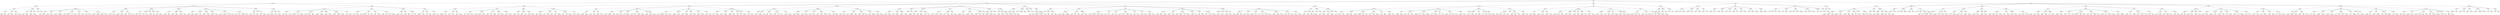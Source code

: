digraph {
zdhvqrl -> { { fpbsu fwpfjjd viqhfi}};
vustse -> { ffnabs qinmi qhafxnl};
idfwjgx -> { buoakk itwbpot};
ztghd -> { bcibchp aaheijb};
fwidkbp -> { mnkwo ehjooz jvccsp cyrrjtx imynb chnkkj agywjrs};
olspit -> { bqtas fhuiyrl};
jfjemon -> { bjhickt uacjhqx};
mcmqliy -> { coopirx ekohgo ioywk};
rsancy -> { aeuub vchuc heacb};
zjwpbzs -> { jysaup pgubexv lckuoqf eeguu};
nswximo -> { ibjvonk sdhtguj dxyifeb};
rymkqd -> { vgqeyx zezowe};
wlujpl -> { sjwhig wymfopy ylfsnz};
twubx -> { goimlra vlimzz xaoncma gfzbp spdhhoe fhmauag cyapi};
yatbsip -> { bkdtinl nzqcq tkmed ysbrui};
tdwtlf -> { epuaii idfwjgx nwikpdm};
emzrj -> { aimav dtscjna};
wgexpa -> { paxzd vgdwm};
vnrmx -> { knzppj gkkgkp ttwfig vcixs};
knltna -> { zbhtee ztzwh};
spwgm -> { mizab cyzkk};
nwikpdm -> { ihwaeuw wwkeej};
jzequar -> { mtcrswx wkcyd};
tttle -> { xlskkfi ayteb};
tojyt -> { dwezv nbngkou wnjtb rarkunn};
azxjd -> { exeub lryzkx nqvxs};
wpxxh -> { wrqtk yosnw vyxfljc};
lxlbt -> { oiosol mpchqe bsorz jbpjt};
lqfyzo -> { tggkm zdbqs};
vqclii -> { dmkbnot omdpc};
lhmnd -> { onnylx khaupo};
ogbsm -> { xpzhy mhsjkm};
ghsjtj -> { hhmwlo faixe};
sjrxs -> { mnijdlk hygfoe};
hdvel -> { upuxd dtstgj};
krxyaak -> { maqgick xbnmvd};
oyczfgb -> { rxcnn ktpte qybmgto};
lybkeg -> { oyczfgb jzequar yrcgsnx ujulj};
agywjrs -> { anpnrdt hgdbaol hcjmsd kzbvrxk};
lwencl -> { ieusgd mthhq fsuzqyz miwoup isrtfc};
bkdtinl -> { ojsjuts euoclfs xbkeua mykrcq jjsvfy aazxafl};
qinmi -> { qshbt ruozmjk};
bfchbs -> { jykbb qnbfk};
upvhfmn -> { fvlfq ivmndi ussmw ccciux};
ucbbun -> { hrqzqqh ccuarv};
kymhbse -> { tznudmk hnlgkv};
nsmoh -> { ceuygh acpfsnb vgubuy apkwi yoeau pdosfg lfpzff};
iphgmyt -> { woolxv ewyzqg};
ujulj -> { cazid npmwcx yeooycn dmeee};
bjrpalu -> { rhodopg tcospq cvrcvgp};
snzfrer -> { bhsbd tgdzl};
vxdkej -> { diomq qokscr};
uzufet -> { fgjjwep uzrnud};
vzuqbye -> { eviqjr cgxsmq egmfbdq};
zmlth -> { zhxhkgf cokzlht};
bdvtvcu -> { tvcod ouamzwh};
ehjooz -> { hgwsl mefxonk};
aylmbfh -> { ddspu thdwfw kxnkbs rziezq jfjemon};
jjyjrtr -> { fjduphn yjvgwdl};
jxhrar -> { barnhza iqovqp};
jvccsp -> { gukuqw hpmbkwb};
ddspu -> { yjmbbu dzbrgb};
qrrey -> { bhvmgw wgexpa xiotwdk};
rbcqgqv -> { imcczga xzurwza};
oqphsw -> { iueejt ekdqf btbxk jdshuob};
ojsjuts -> { njxyw dzasw rpzaqc};
nnldikq -> { upwlxnb vbxmpc dgwcz};
igyiie -> { knirl trbzi auxvur rvhxik};
ffloi -> { kflize icgwppo};
wuxhvnx -> { ikfpktb zcvipz};
yoeau -> { rfwgtb drmyco};
pprhx -> { xitzb zqyua dtpexjq zyradhz};
imihjj -> { yygqky qlkslp};
tljdqy -> { sxllorg yatfpqx zbznuyf kymhbse rfmeug tetmzw};
iphzyj -> { omsroa mxupea};
xiotwdk -> { jlnyr nsqqw};
eyyzy -> { opuaau qolnvo jxhrar};
baewpe -> { svkdyq hitoud zvnxfa emfctr facrq vykqcnj bckuyxm};
aooni -> { xrvbzya gvjrx};
pmsdv -> { pyypotx marzlxh zvepqr};
iwhqlr -> { ztkgsyt ffloi hzgig};
vyxfljc -> { pyrlph wdsiq eysrnaa};
cxvqvjz -> { kfrti nslettz};
tcospq -> { aabrjf dllgpye};
iphncut -> { wslsg qhnaxuy};
algqhtz -> { qeojk sybpano};
uvfyo -> { lxlbt gnjvf nfsuzef spwgm};
ollhxuy -> { vefzbc faecnr geldsqv xneoi cxvqvjz jgkvfa xtwdx};
avycyh -> { hwosyg alqim};
tpphe -> { yatbsip syzlt uttujj};
miwoup -> { gyjpoco apgjv eknui};
kywfqzv -> { lajidkr gyjxkl wfhyr evhsybt};
aiovxpk -> { yoxvx pbtks};
gxjvj -> { yiusa nrczsn};
rgfndsx -> { qkbnq welll bkextqn wnotwt};
ggnsa -> { xhmfmo azdei};
lndaa -> { qvjqfi iyuuh};
kjdoubx -> { eopxpo igyxt};
emfctr -> { qzckx fsaoa bjrpalu mdneq tdwtlf hswrbpz knltna};
srqntb -> { raevpsw qvteg};
cupsjm -> { baiaa pcqyagx};
tadnt -> { ufefj rwxggm rorqy};
ggvbqrp -> { opohwq yrmgc gewgn};
ekdqf -> { ugvqayz ysgsry ogbsm};
torxqh -> { dzwol lepja};
omdlwm -> { ihtnbb hjjkx bomho};
lbwzat -> { iivncbz dmoxr};
sxfilp -> { livlj lgenxz};
rfmeug -> { apygt viwns chtlcwq wekkbw};
kzltfq -> { vnrmx lrihy arqoys nsmoh};
dgnjf -> { yxseri nscbsob};
xaoncma -> { yipzce nrpxx rrfbngi};
kqlsniq -> { qwsxpnc mqmbcl gtbbuvb};
tifgptk -> { ddldgex ggvbqrp focqhgt cncak ksvpnt weuwc};
lhradm -> { vusxa lbwzat ucbbun};
ysbrui -> { iqggu upvhfmn kpqyb wdeuy};
ekvall -> { jxhngrl aplvqql drwfop};
vbhnmr -> { iftfc kunzpa qrrey tljdqy};
wcexum -> { eiklbh vijkx};
cdcye -> { izppmg rxvyqsp};
rziezq -> { taiho pkfhp};
svhbd -> { xcvxle fqzsq jopjvd};
kauphp -> { dyxsmz yzxzo};
nahovfk -> { flefy cfztpc};
cfhuce -> { cecsr josdslh};
apkwi -> { rxragg zsxizw};
ioywk -> { ozyexx eikmns ktjav};
rixnft -> { cpndnx fpxtub};
zoewj -> { ohbuhy ymckwqo};
tkmed -> { tuqmup jwgchxu sjforw zmsosb tqikxkp};
pixjzh -> { fgjwz lsknlg hlcghe txhfuoh hdvel};
weuwc -> { xtwdau muncur};
kpxqlr -> { nbbyqsa ilkqp};
fqzsq -> { tiujei yhubw};
ycxzfkf -> { bgflw chophr};
rhnkdt -> { rsazi ncodn pwizhzr likvlm};
acpfsnb -> { nmlcne vfsttaj};
mzmfygf -> { jxyoypa ippzix};
jtzkva -> { flomey ukvvt};
tvwxmur -> { yodoqn ksvfdcc ivstcsm pvgzz};
vchsdif -> { ofisj zwnvqu};
geldsqv -> { ienye eeppf ftuemb vbbgeo};
vlbba -> { ewdqb vfzby pjcttzo abddskq};
nfsuzef -> { dlbzng cbibo wzfkk jonshpm};
mhndszl -> { tbrfk xprzeeb};
fhmauag -> { vantwg kzwqzqf vfwegiu};
misyfn -> { uixlx oupzsh bovno};
jtauf -> { xskehl bmfhjm srhirm kjfmqkt qzxaqvy};
eerktn -> { npjxq kasfuwe ljbss theau};
nzqcq -> { vewgrvp vfngjd sjrxs hvjtn ecokyy gcaxntb omdlwm};
srmiagk -> { dvdgowj vqpeg gjuekv};
nqhdt -> { mkwfj gjwaqu sxmbcwp};
yfjenp -> { qxfce zsiziaa};
meoeea -> { laczal tcvabyz};
nnnkeh -> { gzzpja bhuyfk xnukvni tttle snzfrer};
baesyhf -> { tznkwk hcjxz};
hswrbpz -> { flcqsb sbguah cdcye};
mnkwo -> { jyskb wfphcf};
dfvhic -> { fhmazv hwctdr};
gfzbp -> { ymcuygn mxzbcqn};
hvjtn -> { cverrt kfxoi};
aunhcg -> { kjdoubx ggnsa acknlp};
wajnxjj -> { imjzf wwezydn};
gauumxf -> { tkiraal lyptirp};
gcaxntb -> { mdiqsgg oxiuaz};
mykrcq -> { zcgrnt raryuo okrdziq};
guncf -> { proshun wxjka};
jatnl -> { oavluo phrxnli};
nhkvp -> { rgrxpe nscav illjvf};
mqrroj -> { jtjcj dnmvzeg};
vusxa -> { ieadjz mzmtuw};
rypdxr -> { qyoqb lejgcu djirpp};
qzckx -> { qzzkvf pmsdv gauumxf};
rajtef -> { iriun ezaypy};
kpqyb -> { sqkcdf iqxwh vnhvilk};
owhjmt -> { vsruoi ifxcrug};
yosnw -> { ilymgq yppydul yamclb};
bgcigo -> { bruzfkf lxcbjgy vlmcmcu};
ecokyy -> { iaphzk httit vztnh owmni};
jwgchxu -> { rfvomn auzbdlz};
flcqsb -> { meypo aphpzub};
oyvhouc -> { cdpgoi bbgwzg xoziel lfzahrm};
hmvwl -> { nswximo tpphe baewpe hghnmib kzltfq};
imynb -> { absdwf cikaze};
mkrzp -> { laxsl zirocl};
gddkqw -> { vhtyadn lvksghj};
bhuyfk -> { aghdlll ilqol};
yrfqaga -> { jqinti zjaklmn};
bnfopv -> { cjmxed zlzers qrlggma};
gqrfok -> { kfhnhm aituccf qrkhol};
zvnxfa -> { aylmbfh lwencl pixjzh};
ofrwmq -> { iigvpqy wweusm};
hwovhvw -> { qdhrchr nahovfk xomnhw ycxzfkf};
smlfbc -> { wnjwnr pprhx aiovxpk};
xbkeua -> { pgspysb aemgsa xfblj hswzo};
qzzkvf -> { aobitc tsrogy};
umlkxqv -> { ecimj wudjf jfmnsqg};
ziqwzzy -> { uscufoy fooyrq};
ymrogz -> { ebsniof tlednk};
thxtoc -> { trtgn fdnom};
pvppi -> { qlwxeb nuqyqh};
vcixs -> { noipcz frohei};
ugvqayz -> { xfekjt wvocz};
kjfmqkt -> { pzpjw qpldch};
fppcif -> { uxslfay yjhes};
kxykfr -> { twzpqip qymwy};
mnzbkuh -> { jtouvtb wdvwub};
bmfhjm -> { lyvyhkm sbyxyf kblshw};
fwgqj -> { zmcgfdp vzuqbye rypdxr};
xyohoxa -> { qkkzzlm lmuyfcw avycyh};
dchts -> { lctdjj oevyknd};
ksfok -> { gfffvbp ybvgki};
hoomyh -> { aaqdb ljfqvk};
cyrrjtx -> { oqbdf xwlmsqy ulztj rjsnth};
hxswghs -> { dwwsu hdlqvlg jppgd};
ksvpnt -> { fqlezvk lqcar};
fsaoa -> { dbwmq uzufet arwmalf gobrf};
iftfc -> { thxtoc jtzkva tvwxmur};
opuaau -> { dqash kqzemkv};
dmkyzy -> { ttllx horqcc dcumfo};
sxllorg -> { kxvlprg lzvniiz};
txhfuoh -> { lwdqnj myhch};
hlcbqu -> { ccrftvw jmlmzpz};
acknlp -> { aozoac ehuzoq};
ihzvygq -> { kmwbbz orrutjs};
hitoud -> { vcktg rqbjbio xtyzy ssdgbnh};
sdhtguj -> { uklsrym mcmqliy nnnkeh clinrg fwidkbp hzmhm xyohoxa};
nzzfer -> { qcgxvx ortqc auqoj ilfzi};
zbznuyf -> { ptyxo qwtzc neqfzm hawsl};
vykqcnj -> { jitzj nkhadt tcsbho fhxpkd fwgqj smlfbc};
tejnuve -> { jgmisxl dhkahb};
lsknlg -> { vwzglf hjucki yrkvb};
glwhd -> { ceoav troyu};
raakduh -> { fuvru vcjjo};
coopirx -> { exuusj rvimq};
mthhq -> { uevcwul nxpexoq};
uixlx -> { kmlwj gaihmf};
clinrg -> { rsancy jrqorlo lvklj};
ekohgo -> { xxxqpkx wkphn};
oupzsh -> { bzmade bamxg};
xlhfyw -> { yuswp limljj};
tcsbho -> { mnmwzz mnzbkuh zpidc cpqti};
uklsrym -> { bbhniy gddkqw lhmnd ihzvygq nhkeb wuxhvnx};
qkkzzlm -> { imnhql nbeagw};
fvgbg -> { iwkntdi jdrdxu sqnvvbg yfdtz};
mdneq -> { uzhlers qanbo tedplb};
msmgk -> { fygmpjn exoft};
euoclfs -> { pjzpmq hpkpw};
vlimzz -> { yvqtyi gwournc docln oblsboq};
zoqni -> { chlxm yfmxvay};
oignan -> { hdaqxlh fgbyre};
zpidc -> { bujroda btklib};
aazxafl -> { xnmvtem oafnfo};
xneoi -> { vwfhi cmqwplb};
vefzbc -> { dywqvqh emwbbut};
jrwfehi -> { kcnim bdvtvcu tfsoxgb tboizos};
lrihy -> { vchsdif bgcigo raakduh vlbba igyiie zoqni};
vewgrvp -> { dntphko svayf uiuokpq popplum};
uttujj -> { glwhd sxfilp wcexum};
vwnjh -> { jqxnf qfpwln};
zmsosb -> { rrflox ovluts rpfmi ojvlwm};
zcrjb -> { qhohy uwaiki};
fsuzqyz -> { duftj ppqlc kceusl};
jjsvfy -> { yoivja gdnsat};
ssdgbnh -> { qtsjbq plurwe mhndszl hlcbqu pgskth oignan};
lrsedv -> { eaqjcju cekpxgj};
npzdqeg -> { tufds msxhvo pcsucog};
hlcghe -> { khibjj kngbqid};
facrq -> { fkbla ffvprc yrfqaga msmgk hxswghs};
ziyata -> { oqlpz jjtrisl};
vlvss -> { odvtiti fazqw};
ddldgex -> { nqyok wduqgix};
jitzj -> { fvgbg nbfqgr zjwpbzs lndaa vlvss gxjvj zcrjb};
hkhoyje -> { frirj iuhlc};
goimlra -> { orxoo lfxew};
svkdyq -> { akmgfo lhradm jtauf aunhcg};
srhirm -> { bicsjoc dvzlq olykwbi};
wdeuy -> { hubbqbi rohvy};
qinzaf -> { aooni zoewj ogzrdrk umlkxqv};
isrtfc -> { vmutyru ouymke};
nkhadt -> { fppcif vwnjh oyvhouc ekvall guncf npzdqeg};
vgubuy -> { iljwgzf aihow};
ikmvhid -> { hwovhvw arsuc yzrdupu};
qtsjbq -> { wekya rzkcu alkneau};
ibjvonk -> { xlhfyw svhbd misyfn};
rqbjbio -> { mqrroj hjeysaa wlujpl vooac rrggg yfjenp};
ceuygh -> { aqxsjq qxlucvg};
qzxaqvy -> { fwskxtt jlgvplm};
thdwfw -> { umtrod nhlittn};
zpkbe -> { cwtdf tozktyo qcrpdy axtqrx};
akwvj -> { jatnl iphgmyt meoeea gqrfok ljhwzvv};
lkcddrg -> { lqfyzo rixnft hkhoyje};
rhodopg -> { qfgzmtz dqdfv};
ttwfig -> { rykadr ykehxw};
kueyf -> { ulbbc nzzfer azxjd};
zmcgfdp -> { tehyhc obslyn};
ffnabs -> { guehoas nnldikq ofrwmq lrsedv qvkotfd shfdaba};
arwmalf -> { vsgaam bjabd ycclns kkmqko};
arqoys -> { urzul bkvle};
qhafxnl -> { xbcskih kpxqlr algqhtz};
xzppxad -> { ltxkw ollhxuy qinzaf wpxxh};
dxyifeb -> { twubx lkcddrg uwqgz uvfyo};
gkkgkp -> { wlpyulp nakmo};
bhvmgw -> { qflouyn pfphng};
guehoas -> { qedst cijptz zknziw};
jgkvfa -> { ocnna tcdwurt};
jopjvd -> { dnouufu wjptb};
bbhniy -> { itngcua mmcychg vugnug fktsu};
gobrf -> { gtzcxq lsdrwz};
arsuc -> { rbcqgqv huwsoc bnfopv srqntb vxdkej owhjmt};
ogzrdrk -> { vztbn wtxbqe};
yatfpqx -> { xrbjn qywkuqu thjulip oiijtm};
nbfqgr -> { cdpwklz zjpsm};
hzgig -> { jrvbacq rgbvlc};
ulbbc -> { bniti jbepak iynywq xbcgipi};
yhiogu -> { neusnw tkpvf};
shfdaba -> { wpnqet rjjlus pjiqvd};
jdshuob -> { kywfqzv zpkbe cfhuce mzmfygf};
vooac -> { lufgosn sbyzsq mjpzp};
gaujsyk -> { ktaet yipoeia qijarlh};
gnjvf -> { ajenoz ripqyzr};
hghnmib -> { vbhnmr vustse lybkeg ikmvhid oqphsw xzppxad gvkcsad};
yrcgsnx -> { qfypnb dbvxai};
akmgfo -> { zhvji iphncut oyxbblb gaujsyk ybftt};
faecnr -> { dfeomzr yoezrpw};
xskehl -> { ubovv omydd tluap};
pdosfg -> { rlbom lbjwlov wgqkdcr};
ztkgsyt -> { bfuywyg uexdnv};
cvrcvgp -> { zvurtb dkcix};
bckuyxm -> { eyyzy jrwfehi baesyhf};
ffvprc -> { vxajmkg cichyqw};
qdhrchr -> { dhwauy uqlso};
bhrbod -> { oxbkwyr erpvue zhrnwk mhjtjp};
kcnim -> { zjoxibi auxqbbc};
ltxkw -> { eerktn nqhdt jjyjrtr bfchbs redqvw mkrzp nymguj};
uwqgz -> { torxqh zmlth lnctft};
dbwmq -> { bmecxwd lcrwbqi};
btbxk -> { xajjyba kxykfr rymkqd};
zhvji -> { cpazlc mluykm};
chnkkj -> { tfmtk hddzn};
yzrdupu -> { wajnxjj dfvhic dmkyzy ziqwzzy};
lvklj -> { ydbri tcukgv};
sjforw -> { alcvj neeqb};
fhxpkd -> { kauphp zdhvqrl rhnkdt nhkvp tejnuve olspit srmiagk};
ybftt -> { oewzluz ebjsluk};
tetmzw -> { ozatmpe qbmtmcs};
xtyzy -> { yhiogu iphzyj pvppi tojyt krxyaak ymrogz};
pgskth -> { hxckb lxesg};
kunzpa -> { tadnt cupsjm hoomyh};
nhkeb -> { caryo bhcal mjzksjz ufitse};
cncak -> { qoyzgsp lpuass};
lnctft -> { zgevpxx scchi};
vcktg -> { ztghd imihjj ksfok};
xbcskih -> { fobzai nxzkuj};
ysgsry -> { glgnecl xnuoujm};
gvkcsad -> { ghsjtj dgnjf ziyata rajtef kqlsniq vqclii};
syzlt -> { tifgptk iwhqlr akwvj kueyf};
hzmhm -> { rvrlma dchts emzrj};
fgjwz -> { qwzmv xehdglb kgpwo};
lmuyfcw -> { hrovawq hacwv};
sbguah -> { vlfouc lficpr};
oyxbblb -> { towlhi fndxl uxjasn};
lfpzff -> { bdinafh kfmzbvk};
epuaii -> { ckheb kwqrbav};
xnukvni -> { htgxu lwvnbzs};
vfngjd -> { hfftu nymhem};
kxnkbs -> { tpipb vuyzhsh vapwxei wbxdta};
nymguj -> { vkpltts mbhld};
xcvxle -> { qddsx bvdxf};
cyapi -> { rothisa hokyk};
hjeysaa -> { mofks itbsk njogewi ldfopw};
iueejt -> { rgfndsx bhrbod puwvse};
knzppj -> { hrlkgen nsfsj wbesqn};
wnjwnr -> { hnyqq oajawn};
huwsoc -> { ouspx wjolzt};
spdhhoe ->{ chwjiub kvdkwy};
}
